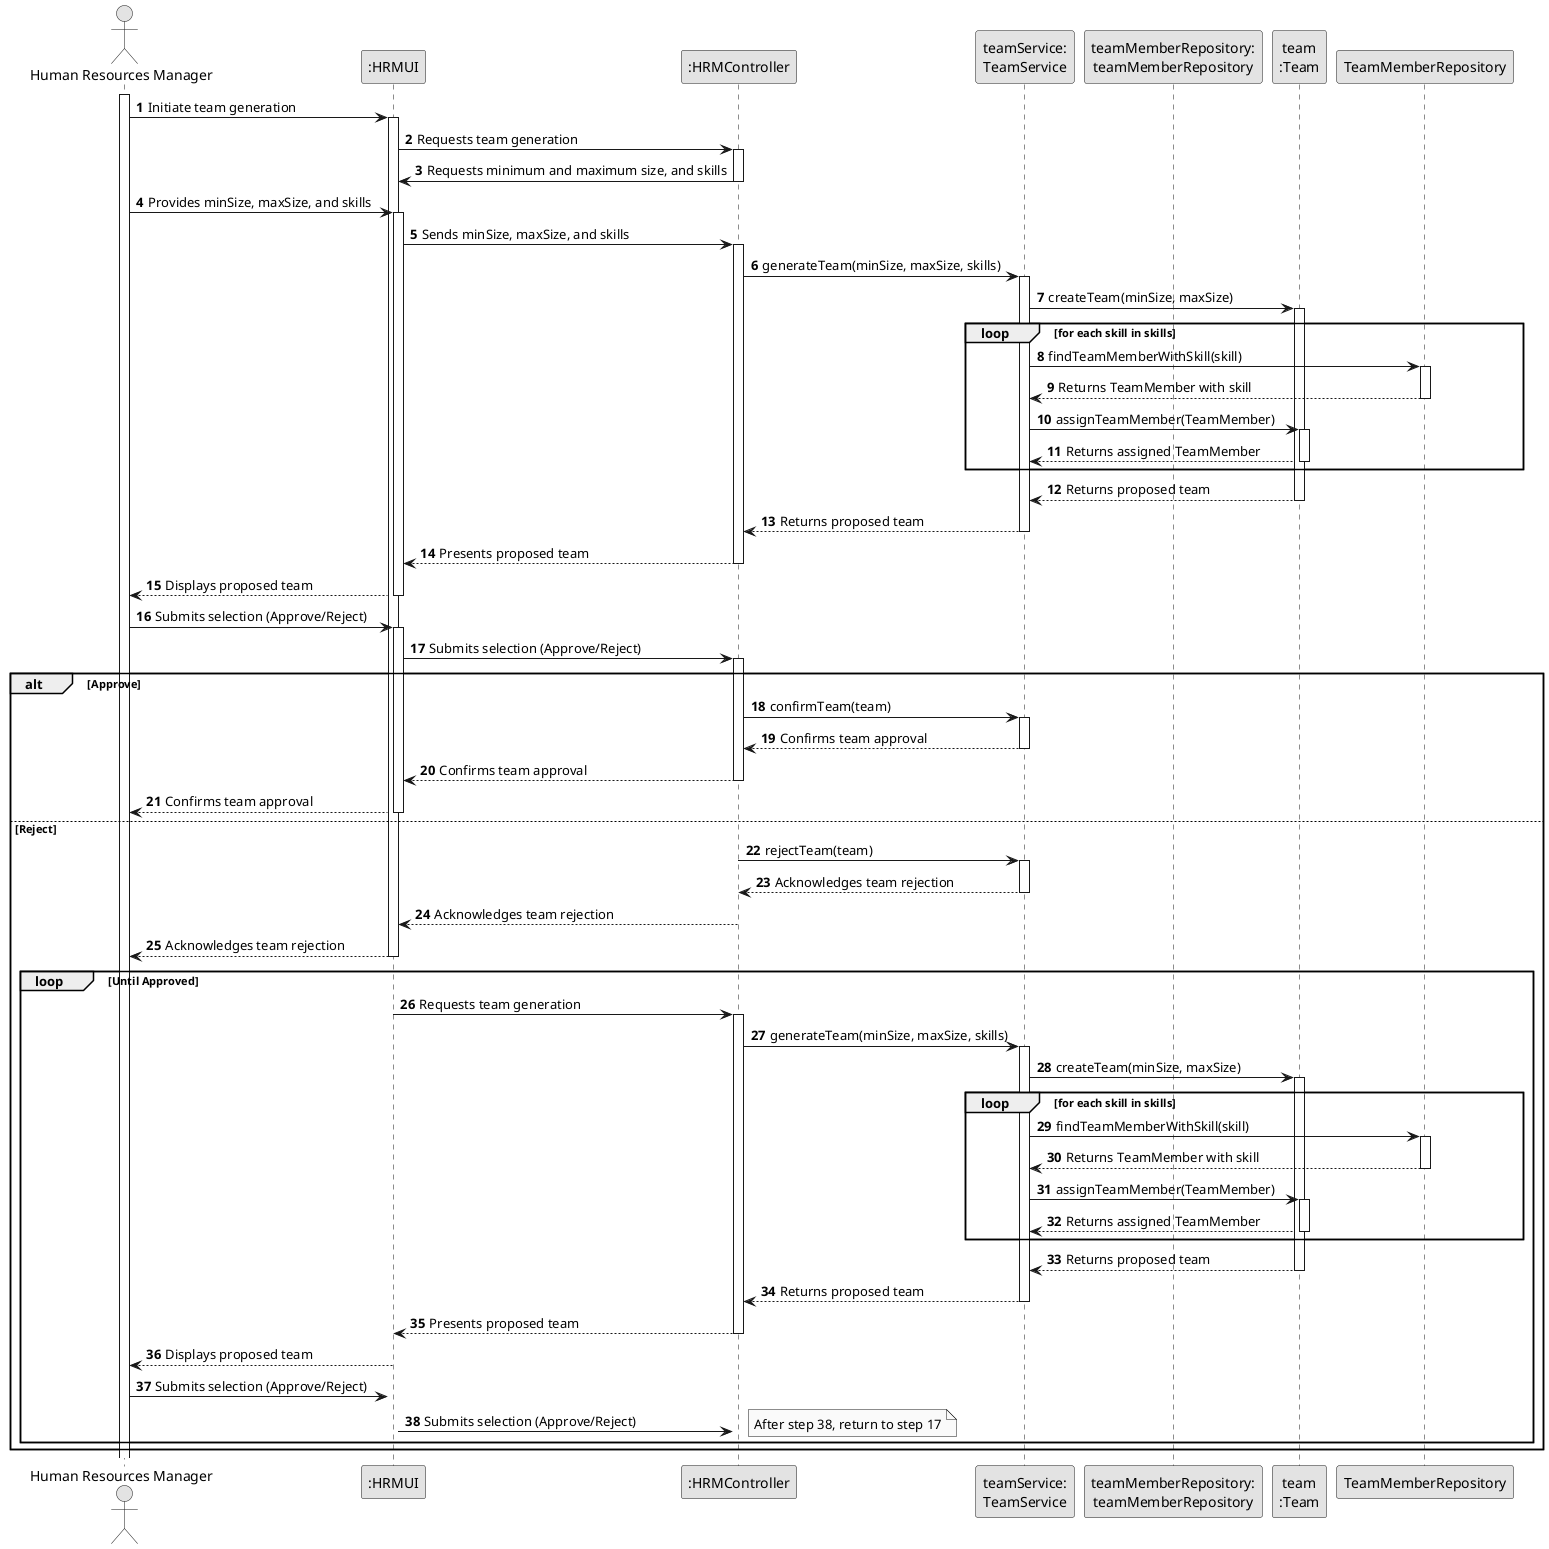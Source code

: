 @startuml
skinparam monochrome true
skinparam packageStyle rectangle
skinparam shadowing false

autonumber

actor "Human Resources Manager" as HRM
participant ":HRMUI" as HRMUI
participant ":HRMController" as HRMController
participant "teamService:\nTeamService" as TeamService
participant "teamMemberRepository:\nteamMemberRepository" as teamMemberRepository
participant "team\n:Team" as Team

activate HRM

HRM -> HRMUI : Initiate team generation
activate HRMUI

HRMUI -> HRMController : Requests team generation
activate HRMController

HRMController -> HRMUI : Requests minimum and maximum size, and skills
deactivate HRMController

HRM -> HRMUI : Provides minSize, maxSize, and skills
activate HRMUI

HRMUI -> HRMController : Sends minSize, maxSize, and skills
activate HRMController

HRMController -> TeamService : generateTeam(minSize, maxSize, skills)
activate TeamService

TeamService -> Team : createTeam(minSize, maxSize)
activate Team

loop for each skill in skills
    TeamService -> TeamMemberRepository : findTeamMemberWithSkill(skill)
    activate TeamMemberRepository

    TeamMemberRepository --> TeamService : Returns TeamMember with skill
    deactivate TeamMemberRepository

    TeamService -> Team : assignTeamMember(TeamMember)
    activate Team

    Team --> TeamService : Returns assigned TeamMember
    deactivate Team
end

Team --> TeamService : Returns proposed team
deactivate Team

TeamService --> HRMController : Returns proposed team
deactivate TeamService

HRMController --> HRMUI : Presents proposed team
deactivate HRMController

HRMUI --> HRM : Displays proposed team
deactivate HRMUI

HRM -> HRMUI : Submits selection (Approve/Reject)
activate HRMUI

HRMUI -> HRMController : Submits selection (Approve/Reject)
activate HRMController

alt Approve
    HRMController -> TeamService : confirmTeam(team)
    activate TeamService

    TeamService --> HRMController : Confirms team approval
    deactivate TeamService

    HRMController --> HRMUI : Confirms team approval
    deactivate HRMController

    HRMUI --> HRM : Confirms team approval
    deactivate HRMUI

else Reject

    
    HRMController -> TeamService : rejectTeam(team)
    activate TeamService

    TeamService --> HRMController : Acknowledges team rejection
    deactivate TeamService

    HRMController --> HRMUI : Acknowledges team rejection
    deactivate HRMController

    HRMUI --> HRM : Acknowledges team rejection
    deactivate HRMUI

    ' Restart the loop for generating a new team
    loop Until Approved
        HRMUI -> HRMController : Requests team generation
        activate HRMController

        HRMController -> TeamService : generateTeam(minSize, maxSize, skills)
        activate TeamService

        TeamService -> Team : createTeam(minSize, maxSize)
        activate Team

        loop for each skill in skills
            TeamService -> TeamMemberRepository : findTeamMemberWithSkill(skill)
            activate TeamMemberRepository

            TeamMemberRepository --> TeamService : Returns TeamMember with skill
            deactivate TeamMemberRepository

            TeamService -> Team : assignTeamMember(TeamMember)
            activate Team

            Team --> TeamService : Returns assigned TeamMember
            deactivate Team
        end

        Team --> TeamService : Returns proposed team
        deactivate Team

        TeamService --> HRMController : Returns proposed team
        deactivate TeamService

        HRMController --> HRMUI : Presents proposed team
        deactivate HRMController

        HRMUI --> HRM : Displays proposed team
        deactivate HRMUI

        HRM -> HRMUI : Submits selection (Approve/Reject)
        activate HRMUI

        HRMUI -> HRMController : Submits selection (Approve/Reject)
        activate HRMController

        note right: After step 38, return to step 17
    
    end loop

end loop

@enduml
